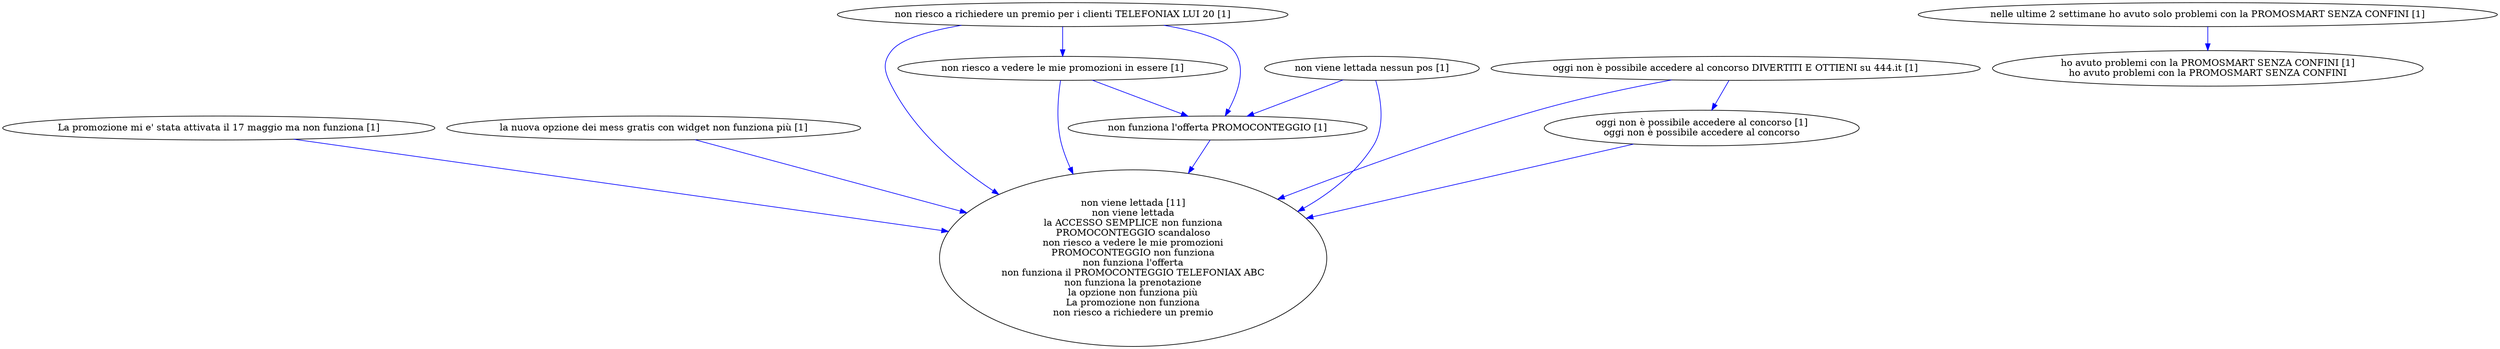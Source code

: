 digraph collapsedGraph {
"non viene lettada [11]\nnon viene lettada\nla ACCESSO SEMPLICE non funziona\nPROMOCONTEGGIO scandaloso\nnon riesco a vedere le mie promozioni\nPROMOCONTEGGIO non funziona\nnon funziona l'offerta\nnon funziona il PROMOCONTEGGIO TELEFONIAX ABC\nnon funziona la prenotazione\nla opzione non funziona più\nLa promozione non funziona\nnon riesco a richiedere un premio""La promozione mi e' stata attivata il 17 maggio ma non funziona [1]""la nuova opzione dei mess gratis con widget non funziona più [1]""ho avuto problemi con la PROMOSMART SENZA CONFINI [1]\nho avuto problemi con la PROMOSMART SENZA CONFINI""nelle ultime 2 settimane ho avuto solo problemi con la PROMOSMART SENZA CONFINI [1]""non funziona l'offerta PROMOCONTEGGIO [1]""non riesco a richiedere un premio per i clienti TELEFONIAX LUI 20 [1]""non riesco a vedere le mie promozioni in essere [1]""non viene lettada nessun pos [1]""oggi non è possibile accedere al concorso [1]\noggi non è possibile accedere al concorso""oggi non è possibile accedere al concorso DIVERTITI E OTTIENI su 444.it [1]""non riesco a vedere le mie promozioni in essere [1]" -> "non viene lettada [11]\nnon viene lettada\nla ACCESSO SEMPLICE non funziona\nPROMOCONTEGGIO scandaloso\nnon riesco a vedere le mie promozioni\nPROMOCONTEGGIO non funziona\nnon funziona l'offerta\nnon funziona il PROMOCONTEGGIO TELEFONIAX ABC\nnon funziona la prenotazione\nla opzione non funziona più\nLa promozione non funziona\nnon riesco a richiedere un premio" [color=blue]
"non funziona l'offerta PROMOCONTEGGIO [1]" -> "non viene lettada [11]\nnon viene lettada\nla ACCESSO SEMPLICE non funziona\nPROMOCONTEGGIO scandaloso\nnon riesco a vedere le mie promozioni\nPROMOCONTEGGIO non funziona\nnon funziona l'offerta\nnon funziona il PROMOCONTEGGIO TELEFONIAX ABC\nnon funziona la prenotazione\nla opzione non funziona più\nLa promozione non funziona\nnon riesco a richiedere un premio" [color=blue]
"non riesco a vedere le mie promozioni in essere [1]" -> "non funziona l'offerta PROMOCONTEGGIO [1]" [color=blue]
"la nuova opzione dei mess gratis con widget non funziona più [1]" -> "non viene lettada [11]\nnon viene lettada\nla ACCESSO SEMPLICE non funziona\nPROMOCONTEGGIO scandaloso\nnon riesco a vedere le mie promozioni\nPROMOCONTEGGIO non funziona\nnon funziona l'offerta\nnon funziona il PROMOCONTEGGIO TELEFONIAX ABC\nnon funziona la prenotazione\nla opzione non funziona più\nLa promozione non funziona\nnon riesco a richiedere un premio" [color=blue]
"oggi non è possibile accedere al concorso [1]\noggi non è possibile accedere al concorso" -> "non viene lettada [11]\nnon viene lettada\nla ACCESSO SEMPLICE non funziona\nPROMOCONTEGGIO scandaloso\nnon riesco a vedere le mie promozioni\nPROMOCONTEGGIO non funziona\nnon funziona l'offerta\nnon funziona il PROMOCONTEGGIO TELEFONIAX ABC\nnon funziona la prenotazione\nla opzione non funziona più\nLa promozione non funziona\nnon riesco a richiedere un premio" [color=blue]
"non riesco a richiedere un premio per i clienti TELEFONIAX LUI 20 [1]" -> "non viene lettada [11]\nnon viene lettada\nla ACCESSO SEMPLICE non funziona\nPROMOCONTEGGIO scandaloso\nnon riesco a vedere le mie promozioni\nPROMOCONTEGGIO non funziona\nnon funziona l'offerta\nnon funziona il PROMOCONTEGGIO TELEFONIAX ABC\nnon funziona la prenotazione\nla opzione non funziona più\nLa promozione non funziona\nnon riesco a richiedere un premio" [color=blue]
"non viene lettada nessun pos [1]" -> "non viene lettada [11]\nnon viene lettada\nla ACCESSO SEMPLICE non funziona\nPROMOCONTEGGIO scandaloso\nnon riesco a vedere le mie promozioni\nPROMOCONTEGGIO non funziona\nnon funziona l'offerta\nnon funziona il PROMOCONTEGGIO TELEFONIAX ABC\nnon funziona la prenotazione\nla opzione non funziona più\nLa promozione non funziona\nnon riesco a richiedere un premio" [color=blue]
"oggi non è possibile accedere al concorso DIVERTITI E OTTIENI su 444.it [1]" -> "non viene lettada [11]\nnon viene lettada\nla ACCESSO SEMPLICE non funziona\nPROMOCONTEGGIO scandaloso\nnon riesco a vedere le mie promozioni\nPROMOCONTEGGIO non funziona\nnon funziona l'offerta\nnon funziona il PROMOCONTEGGIO TELEFONIAX ABC\nnon funziona la prenotazione\nla opzione non funziona più\nLa promozione non funziona\nnon riesco a richiedere un premio" [color=blue]
"La promozione mi e' stata attivata il 17 maggio ma non funziona [1]" -> "non viene lettada [11]\nnon viene lettada\nla ACCESSO SEMPLICE non funziona\nPROMOCONTEGGIO scandaloso\nnon riesco a vedere le mie promozioni\nPROMOCONTEGGIO non funziona\nnon funziona l'offerta\nnon funziona il PROMOCONTEGGIO TELEFONIAX ABC\nnon funziona la prenotazione\nla opzione non funziona più\nLa promozione non funziona\nnon riesco a richiedere un premio" [color=blue]
"non riesco a richiedere un premio per i clienti TELEFONIAX LUI 20 [1]" -> "non funziona l'offerta PROMOCONTEGGIO [1]" [color=blue]
"non viene lettada nessun pos [1]" -> "non funziona l'offerta PROMOCONTEGGIO [1]" [color=blue]
"non riesco a richiedere un premio per i clienti TELEFONIAX LUI 20 [1]" -> "non riesco a vedere le mie promozioni in essere [1]" [color=blue]
"nelle ultime 2 settimane ho avuto solo problemi con la PROMOSMART SENZA CONFINI [1]" -> "ho avuto problemi con la PROMOSMART SENZA CONFINI [1]\nho avuto problemi con la PROMOSMART SENZA CONFINI" [color=blue]
"oggi non è possibile accedere al concorso DIVERTITI E OTTIENI su 444.it [1]" -> "oggi non è possibile accedere al concorso [1]\noggi non è possibile accedere al concorso" [color=blue]
}